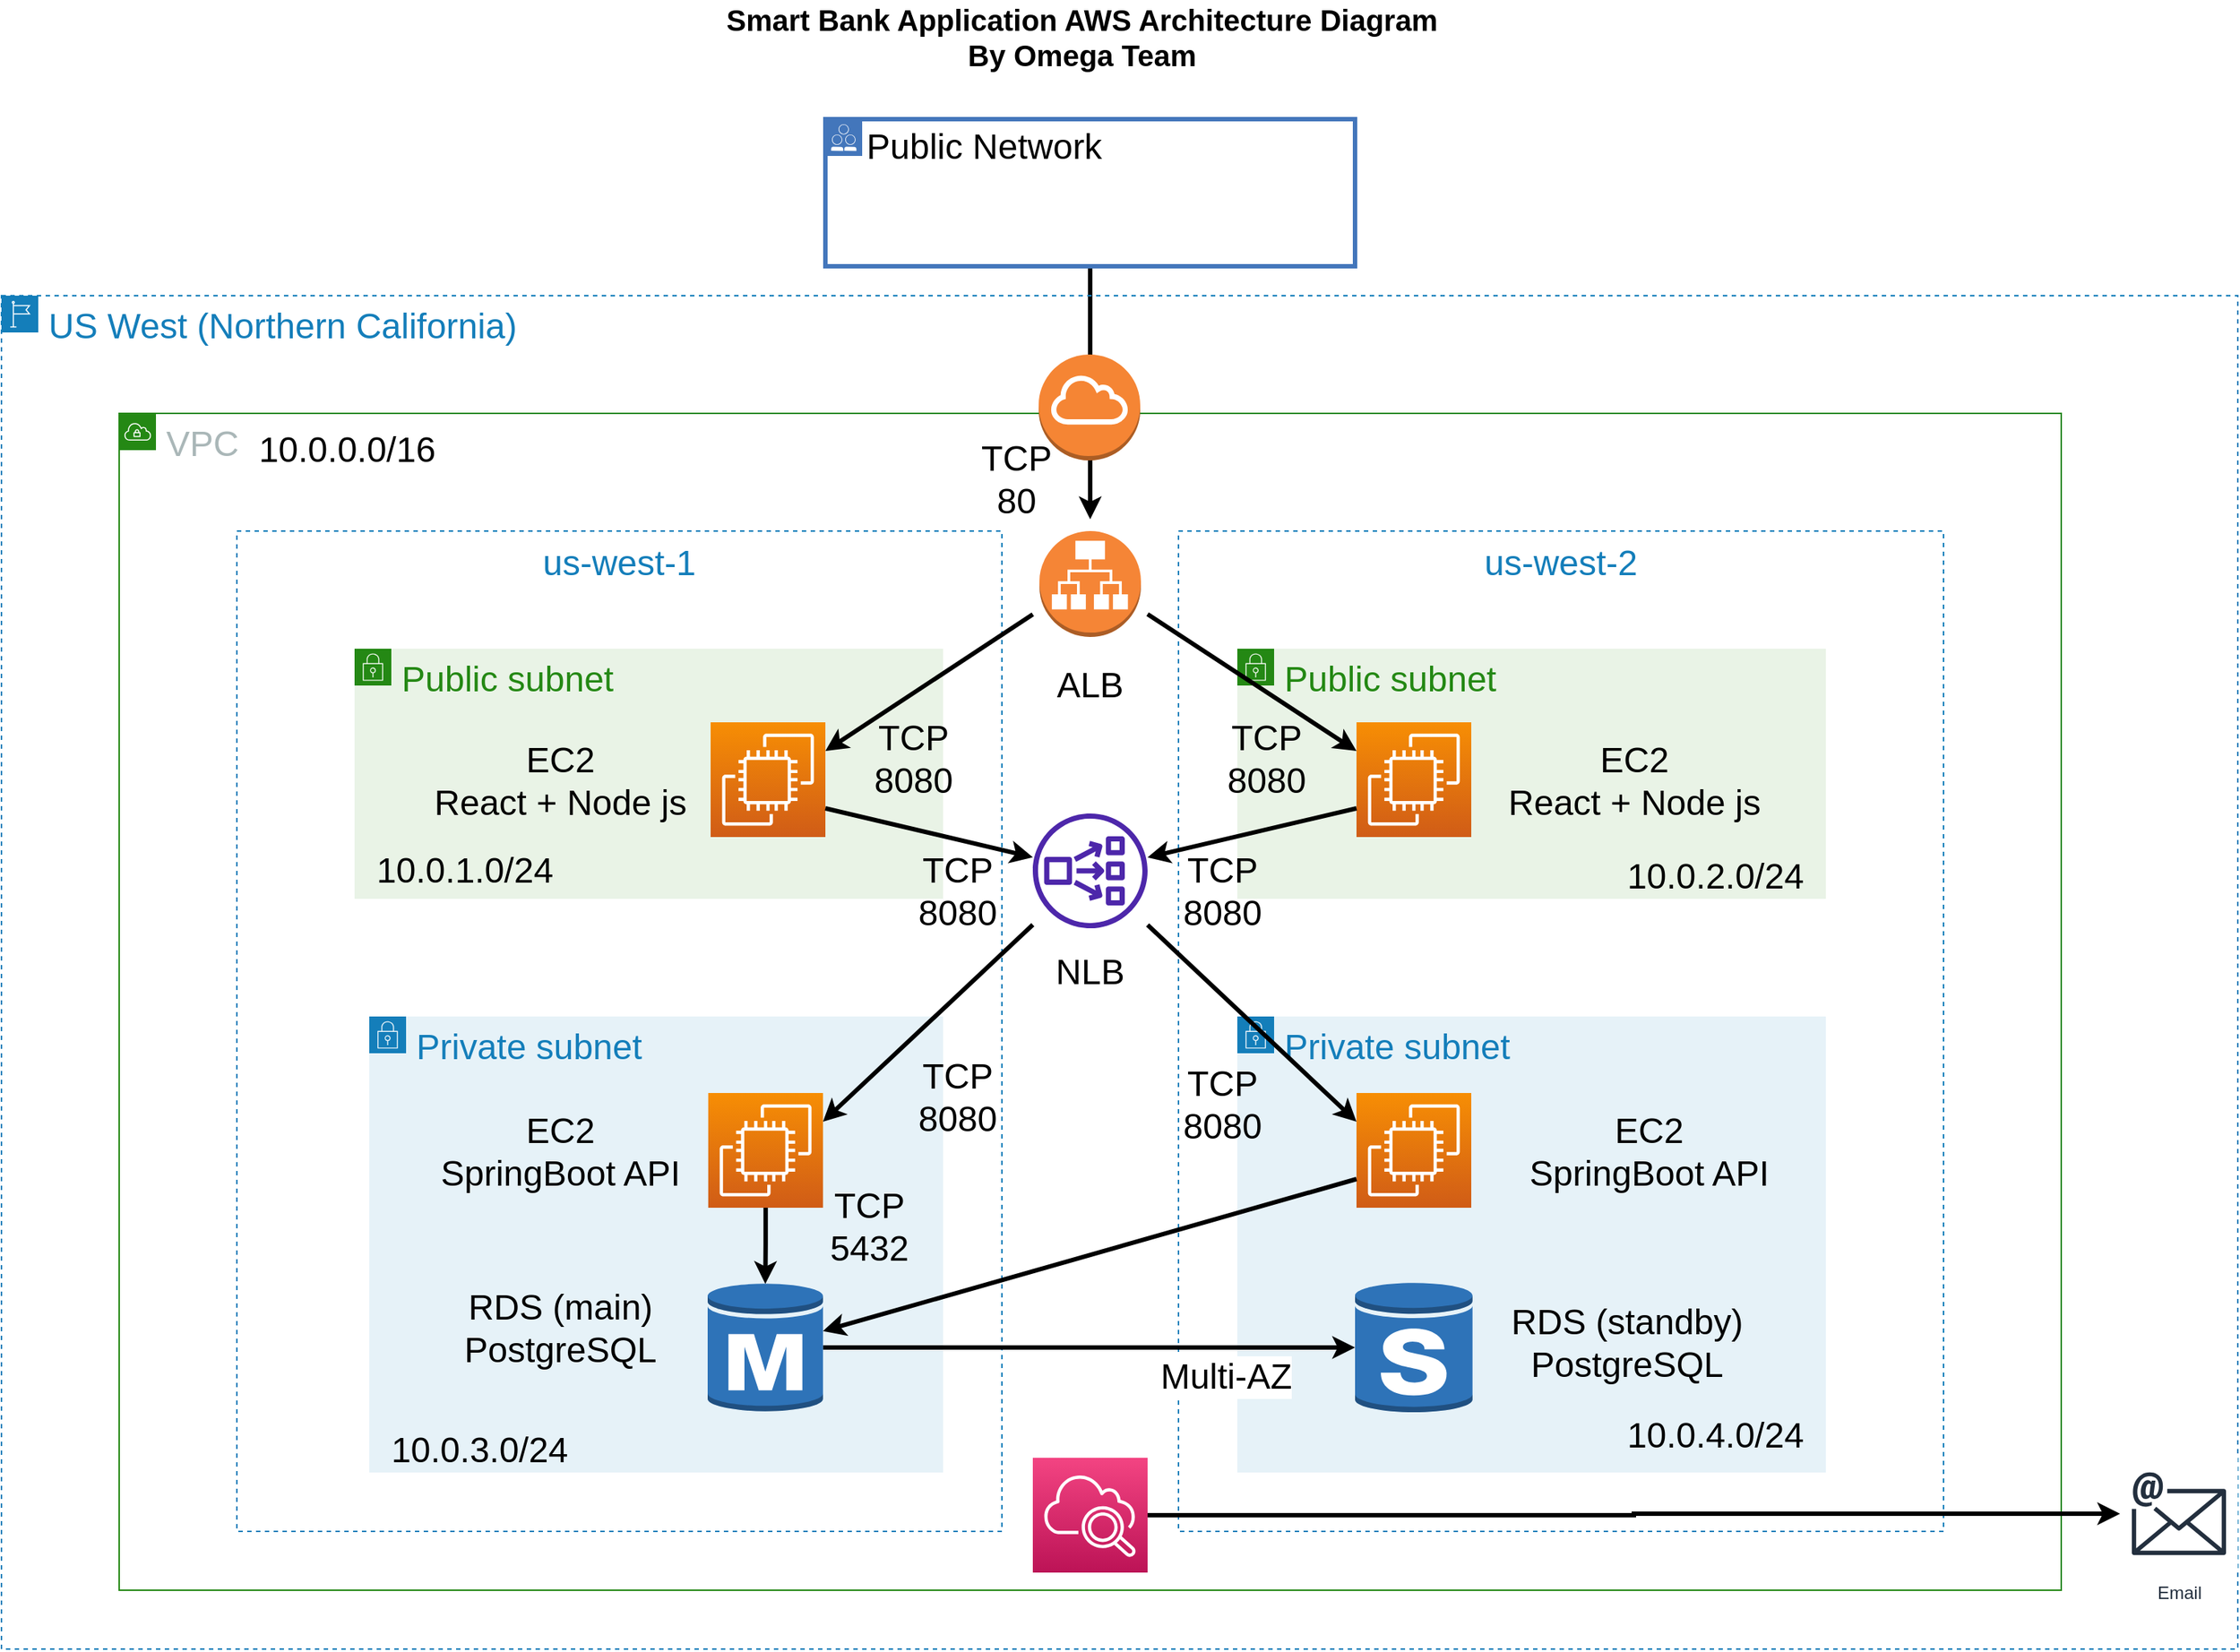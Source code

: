 <mxfile version="20.0.3" type="github">
  <diagram id="_zcOvDsHGXR2nhW8fiFH" name="Page-1">
    <mxGraphModel dx="1955" dy="2845" grid="1" gridSize="10" guides="1" tooltips="1" connect="1" arrows="1" fold="1" page="1" pageScale="1" pageWidth="850" pageHeight="1100" math="0" shadow="0">
      <root>
        <mxCell id="0" />
        <mxCell id="1" parent="0" />
        <mxCell id="kchduzSfQptDMqaAP18R-33" value="&lt;b&gt;Smart Bank Application AWS Architecture Diagram&lt;br&gt;By Omega Team&lt;br&gt;&lt;/b&gt;" style="text;html=1;strokeColor=none;fillColor=none;align=center;verticalAlign=middle;whiteSpace=wrap;rounded=0;fontSize=20;" parent="1" vertex="1">
          <mxGeometry x="570" y="-80" width="489" height="47.5" as="geometry" />
        </mxCell>
        <mxCell id="GHOSXLU9OCpANRJcqfyZ-97" style="edgeStyle=orthogonalEdgeStyle;rounded=0;orthogonalLoop=1;jettySize=auto;html=1;fontSize=24;strokeWidth=3;" parent="1" source="GHOSXLU9OCpANRJcqfyZ-96" edge="1">
          <mxGeometry relative="1" as="geometry">
            <mxPoint x="820" y="272" as="targetPoint" />
          </mxGeometry>
        </mxCell>
        <mxCell id="GHOSXLU9OCpANRJcqfyZ-2" value="US West (Northern California)" style="points=[[0,0],[0.25,0],[0.5,0],[0.75,0],[1,0],[1,0.25],[1,0.5],[1,0.75],[1,1],[0.75,1],[0.5,1],[0.25,1],[0,1],[0,0.75],[0,0.5],[0,0.25]];outlineConnect=0;gradientColor=none;html=1;whiteSpace=wrap;fontSize=24;fontStyle=0;container=1;pointerEvents=0;collapsible=0;recursiveResize=0;shape=mxgraph.aws4.group;grIcon=mxgraph.aws4.group_region;strokeColor=#147EBA;fillColor=none;verticalAlign=top;align=left;spacingLeft=30;fontColor=#147EBA;dashed=1;" parent="1" vertex="1">
          <mxGeometry x="80" y="120" width="1520" height="920" as="geometry" />
        </mxCell>
        <mxCell id="GHOSXLU9OCpANRJcqfyZ-3" value="VPC" style="points=[[0,0],[0.25,0],[0.5,0],[0.75,0],[1,0],[1,0.25],[1,0.5],[1,0.75],[1,1],[0.75,1],[0.5,1],[0.25,1],[0,1],[0,0.75],[0,0.5],[0,0.25]];outlineConnect=0;gradientColor=none;html=1;whiteSpace=wrap;fontSize=24;fontStyle=0;container=1;pointerEvents=0;collapsible=0;recursiveResize=0;shape=mxgraph.aws4.group;grIcon=mxgraph.aws4.group_vpc;strokeColor=#248814;fillColor=none;verticalAlign=top;align=left;spacingLeft=30;fontColor=#AAB7B8;dashed=0;" parent="GHOSXLU9OCpANRJcqfyZ-2" vertex="1">
          <mxGeometry x="80" y="80" width="1320" height="800" as="geometry" />
        </mxCell>
        <mxCell id="GHOSXLU9OCpANRJcqfyZ-4" value="us-west-1" style="fillColor=none;strokeColor=#147EBA;dashed=1;verticalAlign=top;fontStyle=0;fontColor=#147EBA;fontSize=24;" parent="GHOSXLU9OCpANRJcqfyZ-3" vertex="1">
          <mxGeometry x="80" y="80" width="520" height="680" as="geometry" />
        </mxCell>
        <mxCell id="GHOSXLU9OCpANRJcqfyZ-5" value="us-west-2" style="fillColor=none;strokeColor=#147EBA;dashed=1;verticalAlign=top;fontStyle=0;fontColor=#147EBA;fontSize=24;" parent="GHOSXLU9OCpANRJcqfyZ-3" vertex="1">
          <mxGeometry x="720" y="80" width="520" height="680" as="geometry" />
        </mxCell>
        <mxCell id="GHOSXLU9OCpANRJcqfyZ-7" value="Public subnet" style="points=[[0,0],[0.25,0],[0.5,0],[0.75,0],[1,0],[1,0.25],[1,0.5],[1,0.75],[1,1],[0.75,1],[0.5,1],[0.25,1],[0,1],[0,0.75],[0,0.5],[0,0.25]];outlineConnect=0;gradientColor=none;html=1;whiteSpace=wrap;fontSize=24;fontStyle=0;container=1;pointerEvents=0;collapsible=0;recursiveResize=0;shape=mxgraph.aws4.group;grIcon=mxgraph.aws4.group_security_group;grStroke=0;strokeColor=#248814;fillColor=#E9F3E6;verticalAlign=top;align=left;spacingLeft=30;fontColor=#248814;dashed=0;" parent="GHOSXLU9OCpANRJcqfyZ-3" vertex="1">
          <mxGeometry x="160" y="160" width="400" height="170" as="geometry" />
        </mxCell>
        <mxCell id="xp0xxWGgyvAD72CC1YtM-12" value="&lt;font style=&quot;font-size: 24px;&quot;&gt;10.0.1.0/24&lt;/font&gt;" style="text;html=1;strokeColor=none;fillColor=none;align=center;verticalAlign=middle;whiteSpace=wrap;rounded=0;" parent="GHOSXLU9OCpANRJcqfyZ-7" vertex="1">
          <mxGeometry y="136" width="150" height="30" as="geometry" />
        </mxCell>
        <mxCell id="GHOSXLU9OCpANRJcqfyZ-11" value="Public subnet" style="points=[[0,0],[0.25,0],[0.5,0],[0.75,0],[1,0],[1,0.25],[1,0.5],[1,0.75],[1,1],[0.75,1],[0.5,1],[0.25,1],[0,1],[0,0.75],[0,0.5],[0,0.25]];outlineConnect=0;gradientColor=none;html=1;whiteSpace=wrap;fontSize=24;fontStyle=0;container=1;pointerEvents=0;collapsible=0;recursiveResize=0;shape=mxgraph.aws4.group;grIcon=mxgraph.aws4.group_security_group;grStroke=0;strokeColor=#248814;fillColor=#E9F3E6;verticalAlign=top;align=left;spacingLeft=30;fontColor=#248814;dashed=0;" parent="GHOSXLU9OCpANRJcqfyZ-3" vertex="1">
          <mxGeometry x="760" y="160" width="400" height="170" as="geometry" />
        </mxCell>
        <mxCell id="GHOSXLU9OCpANRJcqfyZ-15" value="" style="sketch=0;points=[[0,0,0],[0.25,0,0],[0.5,0,0],[0.75,0,0],[1,0,0],[0,1,0],[0.25,1,0],[0.5,1,0],[0.75,1,0],[1,1,0],[0,0.25,0],[0,0.5,0],[0,0.75,0],[1,0.25,0],[1,0.5,0],[1,0.75,0]];outlineConnect=0;fontColor=#232F3E;gradientColor=#F78E04;gradientDirection=north;fillColor=#D05C17;strokeColor=#ffffff;dashed=0;verticalLabelPosition=bottom;verticalAlign=top;align=center;html=1;fontSize=12;fontStyle=0;aspect=fixed;shape=mxgraph.aws4.resourceIcon;resIcon=mxgraph.aws4.ec2;" parent="GHOSXLU9OCpANRJcqfyZ-11" vertex="1">
          <mxGeometry x="81" y="50" width="78" height="78" as="geometry" />
        </mxCell>
        <mxCell id="GHOSXLU9OCpANRJcqfyZ-104" value="TCP 8080" style="text;html=1;strokeColor=none;fillColor=none;align=center;verticalAlign=middle;whiteSpace=wrap;rounded=0;fontSize=24;" parent="GHOSXLU9OCpANRJcqfyZ-11" vertex="1">
          <mxGeometry x="-10" y="60" width="60" height="30" as="geometry" />
        </mxCell>
        <mxCell id="xp0xxWGgyvAD72CC1YtM-14" value="&lt;font style=&quot;font-size: 24px;&quot;&gt;10.0.2.0/24&lt;/font&gt;" style="text;html=1;strokeColor=none;fillColor=none;align=center;verticalAlign=middle;whiteSpace=wrap;rounded=0;" parent="GHOSXLU9OCpANRJcqfyZ-11" vertex="1">
          <mxGeometry x="250" y="140" width="150" height="30" as="geometry" />
        </mxCell>
        <mxCell id="GHOSXLU9OCpANRJcqfyZ-12" value="Private subnet" style="points=[[0,0],[0.25,0],[0.5,0],[0.75,0],[1,0],[1,0.25],[1,0.5],[1,0.75],[1,1],[0.75,1],[0.5,1],[0.25,1],[0,1],[0,0.75],[0,0.5],[0,0.25]];outlineConnect=0;gradientColor=none;html=1;whiteSpace=wrap;fontSize=24;fontStyle=0;container=1;pointerEvents=0;collapsible=0;recursiveResize=0;shape=mxgraph.aws4.group;grIcon=mxgraph.aws4.group_security_group;grStroke=0;strokeColor=#147EBA;fillColor=#E6F2F8;verticalAlign=top;align=left;spacingLeft=30;fontColor=#147EBA;dashed=0;" parent="GHOSXLU9OCpANRJcqfyZ-3" vertex="1">
          <mxGeometry x="170" y="410" width="390" height="310" as="geometry" />
        </mxCell>
        <mxCell id="GHOSXLU9OCpANRJcqfyZ-87" value="RDS (main)&lt;br&gt;PostgreSQL" style="text;html=1;strokeColor=none;fillColor=none;align=center;verticalAlign=middle;whiteSpace=wrap;rounded=0;fontSize=24;" parent="GHOSXLU9OCpANRJcqfyZ-12" vertex="1">
          <mxGeometry x="40" y="172" width="180" height="80" as="geometry" />
        </mxCell>
        <mxCell id="GHOSXLU9OCpANRJcqfyZ-85" value="EC2&lt;br&gt;SpringBoot API" style="text;html=1;strokeColor=none;fillColor=none;align=center;verticalAlign=middle;whiteSpace=wrap;rounded=0;fontSize=24;" parent="GHOSXLU9OCpANRJcqfyZ-12" vertex="1">
          <mxGeometry x="40" y="52" width="180" height="80" as="geometry" />
        </mxCell>
        <mxCell id="GHOSXLU9OCpANRJcqfyZ-13" value="Private subnet" style="points=[[0,0],[0.25,0],[0.5,0],[0.75,0],[1,0],[1,0.25],[1,0.5],[1,0.75],[1,1],[0.75,1],[0.5,1],[0.25,1],[0,1],[0,0.75],[0,0.5],[0,0.25]];outlineConnect=0;gradientColor=none;html=1;whiteSpace=wrap;fontSize=24;fontStyle=0;container=1;pointerEvents=0;collapsible=0;recursiveResize=0;shape=mxgraph.aws4.group;grIcon=mxgraph.aws4.group_security_group;grStroke=0;strokeColor=#147EBA;fillColor=#E6F2F8;verticalAlign=top;align=left;spacingLeft=30;fontColor=#147EBA;dashed=0;" parent="GHOSXLU9OCpANRJcqfyZ-3" vertex="1">
          <mxGeometry x="760" y="410" width="400" height="310" as="geometry" />
        </mxCell>
        <mxCell id="GHOSXLU9OCpANRJcqfyZ-17" value="" style="sketch=0;points=[[0,0,0],[0.25,0,0],[0.5,0,0],[0.75,0,0],[1,0,0],[0,1,0],[0.25,1,0],[0.5,1,0],[0.75,1,0],[1,1,0],[0,0.25,0],[0,0.5,0],[0,0.75,0],[1,0.25,0],[1,0.5,0],[1,0.75,0]];outlineConnect=0;fontColor=#232F3E;gradientColor=#F78E04;gradientDirection=north;fillColor=#D05C17;strokeColor=#ffffff;dashed=0;verticalLabelPosition=bottom;verticalAlign=top;align=center;html=1;fontSize=12;fontStyle=0;aspect=fixed;shape=mxgraph.aws4.resourceIcon;resIcon=mxgraph.aws4.ec2;" parent="GHOSXLU9OCpANRJcqfyZ-13" vertex="1">
          <mxGeometry x="81" y="52" width="78" height="78" as="geometry" />
        </mxCell>
        <mxCell id="GHOSXLU9OCpANRJcqfyZ-19" value="" style="outlineConnect=0;dashed=0;verticalLabelPosition=bottom;verticalAlign=top;align=center;html=1;shape=mxgraph.aws3.rds_db_instance_standby_multi_az;fillColor=#2E73B8;gradientColor=none;fontSize=24;" parent="GHOSXLU9OCpANRJcqfyZ-13" vertex="1">
          <mxGeometry x="80" y="180" width="80" height="90" as="geometry" />
        </mxCell>
        <mxCell id="GHOSXLU9OCpANRJcqfyZ-20" value="" style="sketch=0;points=[[0,0,0],[0.25,0,0],[0.5,0,0],[0.75,0,0],[1,0,0],[0,1,0],[0.25,1,0],[0.5,1,0],[0.75,1,0],[1,1,0],[0,0.25,0],[0,0.5,0],[0,0.75,0],[1,0.25,0],[1,0.5,0],[1,0.75,0]];points=[[0,0,0],[0.25,0,0],[0.5,0,0],[0.75,0,0],[1,0,0],[0,1,0],[0.25,1,0],[0.5,1,0],[0.75,1,0],[1,1,0],[0,0.25,0],[0,0.5,0],[0,0.75,0],[1,0.25,0],[1,0.5,0],[1,0.75,0]];outlineConnect=0;fontColor=#232F3E;gradientColor=#F34482;gradientDirection=north;fillColor=#BC1356;strokeColor=#ffffff;dashed=0;verticalLabelPosition=bottom;verticalAlign=top;align=center;html=1;fontSize=12;fontStyle=0;aspect=fixed;shape=mxgraph.aws4.resourceIcon;resIcon=mxgraph.aws4.cloudwatch_2;" parent="GHOSXLU9OCpANRJcqfyZ-3" vertex="1">
          <mxGeometry x="621" y="710" width="78" height="78" as="geometry" />
        </mxCell>
        <mxCell id="GHOSXLU9OCpANRJcqfyZ-22" value="" style="sketch=0;outlineConnect=0;fontColor=#232F3E;gradientColor=none;fillColor=#4D27AA;strokeColor=none;dashed=0;verticalLabelPosition=bottom;verticalAlign=top;align=center;html=1;fontSize=12;fontStyle=0;aspect=fixed;pointerEvents=1;shape=mxgraph.aws4.network_load_balancer;" parent="GHOSXLU9OCpANRJcqfyZ-3" vertex="1">
          <mxGeometry x="621" y="272" width="78" height="78" as="geometry" />
        </mxCell>
        <mxCell id="GHOSXLU9OCpANRJcqfyZ-14" value="" style="sketch=0;points=[[0,0,0],[0.25,0,0],[0.5,0,0],[0.75,0,0],[1,0,0],[0,1,0],[0.25,1,0],[0.5,1,0],[0.75,1,0],[1,1,0],[0,0.25,0],[0,0.5,0],[0,0.75,0],[1,0.25,0],[1,0.5,0],[1,0.75,0]];outlineConnect=0;fontColor=#232F3E;gradientColor=#F78E04;gradientDirection=north;fillColor=#D05C17;strokeColor=#ffffff;dashed=0;verticalLabelPosition=bottom;verticalAlign=top;align=center;html=1;fontSize=12;fontStyle=0;aspect=fixed;shape=mxgraph.aws4.resourceIcon;resIcon=mxgraph.aws4.ec2;" parent="GHOSXLU9OCpANRJcqfyZ-3" vertex="1">
          <mxGeometry x="402" y="210" width="78" height="78" as="geometry" />
        </mxCell>
        <mxCell id="GHOSXLU9OCpANRJcqfyZ-50" style="edgeStyle=orthogonalEdgeStyle;rounded=0;orthogonalLoop=1;jettySize=auto;html=1;entryX=0.5;entryY=0.02;entryDx=0;entryDy=0;entryPerimeter=0;fontSize=24;strokeWidth=3;" parent="GHOSXLU9OCpANRJcqfyZ-3" source="GHOSXLU9OCpANRJcqfyZ-16" target="GHOSXLU9OCpANRJcqfyZ-18" edge="1">
          <mxGeometry relative="1" as="geometry" />
        </mxCell>
        <mxCell id="GHOSXLU9OCpANRJcqfyZ-39" value="" style="endArrow=classic;html=1;rounded=0;fontSize=24;strokeWidth=3;entryX=1;entryY=0.25;entryDx=0;entryDy=0;entryPerimeter=0;" parent="GHOSXLU9OCpANRJcqfyZ-3" target="GHOSXLU9OCpANRJcqfyZ-14" edge="1">
          <mxGeometry width="50" height="50" relative="1" as="geometry">
            <mxPoint x="621" y="136.675" as="sourcePoint" />
            <mxPoint x="740" y="130" as="targetPoint" />
          </mxGeometry>
        </mxCell>
        <mxCell id="GHOSXLU9OCpANRJcqfyZ-40" value="" style="endArrow=classic;html=1;rounded=0;fontSize=24;strokeWidth=3;entryX=0;entryY=0.25;entryDx=0;entryDy=0;entryPerimeter=0;" parent="GHOSXLU9OCpANRJcqfyZ-3" target="GHOSXLU9OCpANRJcqfyZ-15" edge="1">
          <mxGeometry width="50" height="50" relative="1" as="geometry">
            <mxPoint x="699.0" y="136.533" as="sourcePoint" />
            <mxPoint x="740" y="130" as="targetPoint" />
          </mxGeometry>
        </mxCell>
        <mxCell id="GHOSXLU9OCpANRJcqfyZ-42" value="" style="endArrow=classic;html=1;rounded=0;fontSize=24;strokeWidth=3;exitX=0;exitY=0.75;exitDx=0;exitDy=0;exitPerimeter=0;" parent="GHOSXLU9OCpANRJcqfyZ-3" source="GHOSXLU9OCpANRJcqfyZ-15" target="GHOSXLU9OCpANRJcqfyZ-22" edge="1">
          <mxGeometry width="50" height="50" relative="1" as="geometry">
            <mxPoint x="690" y="180" as="sourcePoint" />
            <mxPoint x="740" y="130" as="targetPoint" />
          </mxGeometry>
        </mxCell>
        <mxCell id="GHOSXLU9OCpANRJcqfyZ-43" value="" style="endArrow=classic;html=1;rounded=0;fontSize=24;strokeWidth=3;entryX=1;entryY=0.25;entryDx=0;entryDy=0;entryPerimeter=0;" parent="GHOSXLU9OCpANRJcqfyZ-3" source="GHOSXLU9OCpANRJcqfyZ-22" target="GHOSXLU9OCpANRJcqfyZ-16" edge="1">
          <mxGeometry width="50" height="50" relative="1" as="geometry">
            <mxPoint x="690" y="180" as="sourcePoint" />
            <mxPoint x="740" y="130" as="targetPoint" />
          </mxGeometry>
        </mxCell>
        <mxCell id="GHOSXLU9OCpANRJcqfyZ-44" value="" style="endArrow=classic;html=1;rounded=0;fontSize=24;strokeWidth=3;entryX=0;entryY=0.25;entryDx=0;entryDy=0;entryPerimeter=0;" parent="GHOSXLU9OCpANRJcqfyZ-3" source="GHOSXLU9OCpANRJcqfyZ-22" target="GHOSXLU9OCpANRJcqfyZ-17" edge="1">
          <mxGeometry width="50" height="50" relative="1" as="geometry">
            <mxPoint x="690" y="180" as="sourcePoint" />
            <mxPoint x="740" y="130" as="targetPoint" />
          </mxGeometry>
        </mxCell>
        <mxCell id="GHOSXLU9OCpANRJcqfyZ-53" style="edgeStyle=orthogonalEdgeStyle;rounded=0;orthogonalLoop=1;jettySize=auto;html=1;fontSize=24;strokeWidth=3;" parent="GHOSXLU9OCpANRJcqfyZ-3" source="GHOSXLU9OCpANRJcqfyZ-18" target="GHOSXLU9OCpANRJcqfyZ-19" edge="1">
          <mxGeometry relative="1" as="geometry">
            <mxPoint x="480" y="640" as="sourcePoint" />
            <mxPoint x="850" y="660" as="targetPoint" />
          </mxGeometry>
        </mxCell>
        <mxCell id="GHOSXLU9OCpANRJcqfyZ-54" value="Multi-AZ" style="edgeLabel;html=1;align=center;verticalAlign=middle;resizable=0;points=[];fontSize=24;" parent="GHOSXLU9OCpANRJcqfyZ-53" vertex="1" connectable="0">
          <mxGeometry x="0.322" y="-8" relative="1" as="geometry">
            <mxPoint x="34" y="12" as="offset" />
          </mxGeometry>
        </mxCell>
        <mxCell id="GHOSXLU9OCpANRJcqfyZ-18" value="" style="outlineConnect=0;dashed=0;verticalLabelPosition=bottom;verticalAlign=top;align=center;html=1;shape=mxgraph.aws3.rds_db_instance;fillColor=#2E73B8;gradientColor=none;fontSize=24;" parent="GHOSXLU9OCpANRJcqfyZ-3" vertex="1">
          <mxGeometry x="400" y="590" width="78.38" height="90" as="geometry" />
        </mxCell>
        <mxCell id="GHOSXLU9OCpANRJcqfyZ-55" value="EC2&lt;br&gt;React + Node js" style="text;html=1;strokeColor=none;fillColor=none;align=center;verticalAlign=middle;whiteSpace=wrap;rounded=0;fontSize=24;" parent="GHOSXLU9OCpANRJcqfyZ-3" vertex="1">
          <mxGeometry x="210" y="210" width="180" height="80" as="geometry" />
        </mxCell>
        <mxCell id="GHOSXLU9OCpANRJcqfyZ-84" value="EC2&lt;br&gt;React + Node js" style="text;html=1;strokeColor=none;fillColor=none;align=center;verticalAlign=middle;whiteSpace=wrap;rounded=0;fontSize=24;" parent="GHOSXLU9OCpANRJcqfyZ-3" vertex="1">
          <mxGeometry x="940" y="210" width="180" height="80" as="geometry" />
        </mxCell>
        <mxCell id="GHOSXLU9OCpANRJcqfyZ-88" value="RDS (standby)&lt;br&gt;PostgreSQL" style="text;html=1;strokeColor=none;fillColor=none;align=center;verticalAlign=middle;whiteSpace=wrap;rounded=0;fontSize=24;" parent="GHOSXLU9OCpANRJcqfyZ-3" vertex="1">
          <mxGeometry x="935" y="592" width="180" height="80" as="geometry" />
        </mxCell>
        <mxCell id="GHOSXLU9OCpANRJcqfyZ-89" value="NLB" style="text;html=1;strokeColor=none;fillColor=none;align=center;verticalAlign=middle;whiteSpace=wrap;rounded=0;fontSize=24;" parent="GHOSXLU9OCpANRJcqfyZ-3" vertex="1">
          <mxGeometry x="630" y="365" width="60" height="30" as="geometry" />
        </mxCell>
        <mxCell id="GHOSXLU9OCpANRJcqfyZ-90" value="ALB" style="text;html=1;strokeColor=none;fillColor=none;align=center;verticalAlign=middle;whiteSpace=wrap;rounded=0;fontSize=24;" parent="GHOSXLU9OCpANRJcqfyZ-3" vertex="1">
          <mxGeometry x="630" y="170" width="60" height="30" as="geometry" />
        </mxCell>
        <mxCell id="GHOSXLU9OCpANRJcqfyZ-101" value="TCP 8080" style="text;html=1;strokeColor=none;fillColor=none;align=center;verticalAlign=middle;whiteSpace=wrap;rounded=0;fontSize=24;" parent="GHOSXLU9OCpANRJcqfyZ-3" vertex="1">
          <mxGeometry x="540" y="445" width="60" height="40" as="geometry" />
        </mxCell>
        <mxCell id="GHOSXLU9OCpANRJcqfyZ-102" value="TCP&lt;br&gt;5432" style="text;html=1;strokeColor=none;fillColor=none;align=center;verticalAlign=middle;whiteSpace=wrap;rounded=0;fontSize=24;" parent="GHOSXLU9OCpANRJcqfyZ-3" vertex="1">
          <mxGeometry x="480" y="518" width="60" height="70" as="geometry" />
        </mxCell>
        <mxCell id="GHOSXLU9OCpANRJcqfyZ-106" value="" style="endArrow=classic;html=1;rounded=0;fontSize=24;strokeWidth=3;exitX=1;exitY=0.75;exitDx=0;exitDy=0;exitPerimeter=0;" parent="GHOSXLU9OCpANRJcqfyZ-3" source="GHOSXLU9OCpANRJcqfyZ-14" target="GHOSXLU9OCpANRJcqfyZ-22" edge="1">
          <mxGeometry width="50" height="50" relative="1" as="geometry">
            <mxPoint x="690" y="260" as="sourcePoint" />
            <mxPoint x="740" y="210" as="targetPoint" />
          </mxGeometry>
        </mxCell>
        <mxCell id="GHOSXLU9OCpANRJcqfyZ-16" value="" style="sketch=0;points=[[0,0,0],[0.25,0,0],[0.5,0,0],[0.75,0,0],[1,0,0],[0,1,0],[0.25,1,0],[0.5,1,0],[0.75,1,0],[1,1,0],[0,0.25,0],[0,0.5,0],[0,0.75,0],[1,0.25,0],[1,0.5,0],[1,0.75,0]];outlineConnect=0;fontColor=#232F3E;gradientColor=#F78E04;gradientDirection=north;fillColor=#D05C17;strokeColor=#ffffff;dashed=0;verticalLabelPosition=bottom;verticalAlign=top;align=center;html=1;fontSize=12;fontStyle=0;aspect=fixed;shape=mxgraph.aws4.resourceIcon;resIcon=mxgraph.aws4.ec2;" parent="GHOSXLU9OCpANRJcqfyZ-3" vertex="1">
          <mxGeometry x="400.38" y="462" width="78" height="78" as="geometry" />
        </mxCell>
        <mxCell id="GHOSXLU9OCpANRJcqfyZ-86" value="EC2&lt;br&gt;SpringBoot API" style="text;html=1;strokeColor=none;fillColor=none;align=center;verticalAlign=middle;whiteSpace=wrap;rounded=0;fontSize=24;" parent="GHOSXLU9OCpANRJcqfyZ-3" vertex="1">
          <mxGeometry x="950" y="462" width="180" height="80" as="geometry" />
        </mxCell>
        <mxCell id="xp0xxWGgyvAD72CC1YtM-4" value="" style="endArrow=classic;html=1;rounded=0;exitX=0;exitY=0.75;exitDx=0;exitDy=0;exitPerimeter=0;strokeWidth=3;" parent="GHOSXLU9OCpANRJcqfyZ-3" source="GHOSXLU9OCpANRJcqfyZ-17" target="GHOSXLU9OCpANRJcqfyZ-18" edge="1">
          <mxGeometry width="50" height="50" relative="1" as="geometry">
            <mxPoint x="650" y="550" as="sourcePoint" />
            <mxPoint x="700" y="500" as="targetPoint" />
          </mxGeometry>
        </mxCell>
        <mxCell id="GHOSXLU9OCpANRJcqfyZ-105" value="TCP 8080" style="text;html=1;strokeColor=none;fillColor=none;align=center;verticalAlign=middle;whiteSpace=wrap;rounded=0;fontSize=24;" parent="GHOSXLU9OCpANRJcqfyZ-3" vertex="1">
          <mxGeometry x="720" y="455" width="60" height="30" as="geometry" />
        </mxCell>
        <mxCell id="GHOSXLU9OCpANRJcqfyZ-93" value="TCP 8080" style="text;html=1;strokeColor=none;fillColor=none;align=center;verticalAlign=middle;whiteSpace=wrap;rounded=0;fontSize=24;" parent="GHOSXLU9OCpANRJcqfyZ-3" vertex="1">
          <mxGeometry x="510" y="220" width="60" height="30" as="geometry" />
        </mxCell>
        <mxCell id="GHOSXLU9OCpANRJcqfyZ-98" value="TCP 80" style="text;html=1;strokeColor=none;fillColor=none;align=center;verticalAlign=middle;whiteSpace=wrap;rounded=0;fontSize=24;" parent="GHOSXLU9OCpANRJcqfyZ-3" vertex="1">
          <mxGeometry x="580" y="30" width="60" height="30" as="geometry" />
        </mxCell>
        <mxCell id="xp0xxWGgyvAD72CC1YtM-8" value="TCP 8080" style="text;html=1;strokeColor=none;fillColor=none;align=center;verticalAlign=middle;whiteSpace=wrap;rounded=0;fontSize=24;" parent="GHOSXLU9OCpANRJcqfyZ-3" vertex="1">
          <mxGeometry x="540" y="310" width="60" height="30" as="geometry" />
        </mxCell>
        <mxCell id="xp0xxWGgyvAD72CC1YtM-9" value="TCP 8080" style="text;html=1;strokeColor=none;fillColor=none;align=center;verticalAlign=middle;whiteSpace=wrap;rounded=0;fontSize=24;" parent="GHOSXLU9OCpANRJcqfyZ-3" vertex="1">
          <mxGeometry x="720" y="310" width="60" height="30" as="geometry" />
        </mxCell>
        <mxCell id="xp0xxWGgyvAD72CC1YtM-13" value="&lt;font style=&quot;font-size: 24px;&quot;&gt;10.0.3.0/24&lt;/font&gt;" style="text;html=1;strokeColor=none;fillColor=none;align=center;verticalAlign=middle;whiteSpace=wrap;rounded=0;" parent="GHOSXLU9OCpANRJcqfyZ-3" vertex="1">
          <mxGeometry x="170" y="690" width="150" height="30" as="geometry" />
        </mxCell>
        <mxCell id="xp0xxWGgyvAD72CC1YtM-15" value="&lt;font style=&quot;font-size: 24px;&quot;&gt;10.0.4.0/24&lt;/font&gt;" style="text;html=1;strokeColor=none;fillColor=none;align=center;verticalAlign=middle;whiteSpace=wrap;rounded=0;" parent="GHOSXLU9OCpANRJcqfyZ-3" vertex="1">
          <mxGeometry x="1010" y="680" width="150" height="30" as="geometry" />
        </mxCell>
        <mxCell id="xp0xxWGgyvAD72CC1YtM-17" value="&lt;font style=&quot;font-size: 24px;&quot;&gt;10.0.0.0/16&lt;/font&gt;" style="text;html=1;strokeColor=none;fillColor=none;align=center;verticalAlign=middle;whiteSpace=wrap;rounded=0;" parent="GHOSXLU9OCpANRJcqfyZ-3" vertex="1">
          <mxGeometry x="80" y="10" width="150" height="30" as="geometry" />
        </mxCell>
        <mxCell id="sXsww_VQDi5be8ySbV31-1" value="" style="outlineConnect=0;dashed=0;verticalLabelPosition=bottom;verticalAlign=top;align=center;html=1;shape=mxgraph.aws3.application_load_balancer;fillColor=#F58536;gradientColor=none;" vertex="1" parent="GHOSXLU9OCpANRJcqfyZ-3">
          <mxGeometry x="625.5" y="80" width="69" height="72" as="geometry" />
        </mxCell>
        <mxCell id="GHOSXLU9OCpANRJcqfyZ-23" value="Email" style="sketch=0;outlineConnect=0;fontColor=#232F3E;gradientColor=none;strokeColor=#232F3E;fillColor=#ffffff;dashed=0;verticalLabelPosition=bottom;verticalAlign=top;align=center;html=1;fontSize=12;fontStyle=0;aspect=fixed;shape=mxgraph.aws4.resourceIcon;resIcon=mxgraph.aws4.email;" parent="GHOSXLU9OCpANRJcqfyZ-2" vertex="1">
          <mxGeometry x="1440" y="788" width="80" height="80" as="geometry" />
        </mxCell>
        <mxCell id="GHOSXLU9OCpANRJcqfyZ-92" style="edgeStyle=orthogonalEdgeStyle;rounded=0;orthogonalLoop=1;jettySize=auto;html=1;fontSize=24;strokeWidth=3;" parent="GHOSXLU9OCpANRJcqfyZ-2" source="GHOSXLU9OCpANRJcqfyZ-20" target="GHOSXLU9OCpANRJcqfyZ-23" edge="1">
          <mxGeometry relative="1" as="geometry" />
        </mxCell>
        <mxCell id="xp0xxWGgyvAD72CC1YtM-7" value="" style="outlineConnect=0;dashed=0;verticalLabelPosition=bottom;verticalAlign=top;align=center;html=1;shape=mxgraph.aws3.internet_gateway;fillColor=#F58534;gradientColor=none;" parent="GHOSXLU9OCpANRJcqfyZ-2" vertex="1">
          <mxGeometry x="705" y="40" width="69" height="72" as="geometry" />
        </mxCell>
        <mxCell id="GHOSXLU9OCpANRJcqfyZ-96" value="Public Network" style="shape=mxgraph.ibm.box;prType=public;fontStyle=0;verticalAlign=top;align=left;spacingLeft=32;spacingTop=4;fillColor=none;rounded=0;whiteSpace=wrap;html=1;strokeColor=#4376BB;strokeWidth=3;dashed=0;container=1;spacing=-4;collapsible=0;expand=0;recursiveResize=0;fontSize=24;" parent="1" vertex="1">
          <mxGeometry x="640" width="360" height="100" as="geometry" />
        </mxCell>
      </root>
    </mxGraphModel>
  </diagram>
</mxfile>
